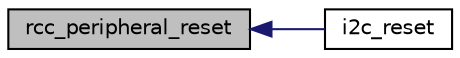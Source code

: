 digraph "rcc_peripheral_reset"
{
  edge [fontname="Helvetica",fontsize="10",labelfontname="Helvetica",labelfontsize="10"];
  node [fontname="Helvetica",fontsize="10",shape=record];
  rankdir="LR";
  Node1 [label="rcc_peripheral_reset",height=0.2,width=0.4,color="black", fillcolor="grey75", style="filled", fontcolor="black"];
  Node1 -> Node2 [dir="back",color="midnightblue",fontsize="10",style="solid",fontname="Helvetica"];
  Node2 [label="i2c_reset",height=0.2,width=0.4,color="black", fillcolor="white", style="filled",URL="$group__i2c__file.html#ga6c98abcc0cf310ed84795260384d9992",tooltip="I2C Reset. "];
}

